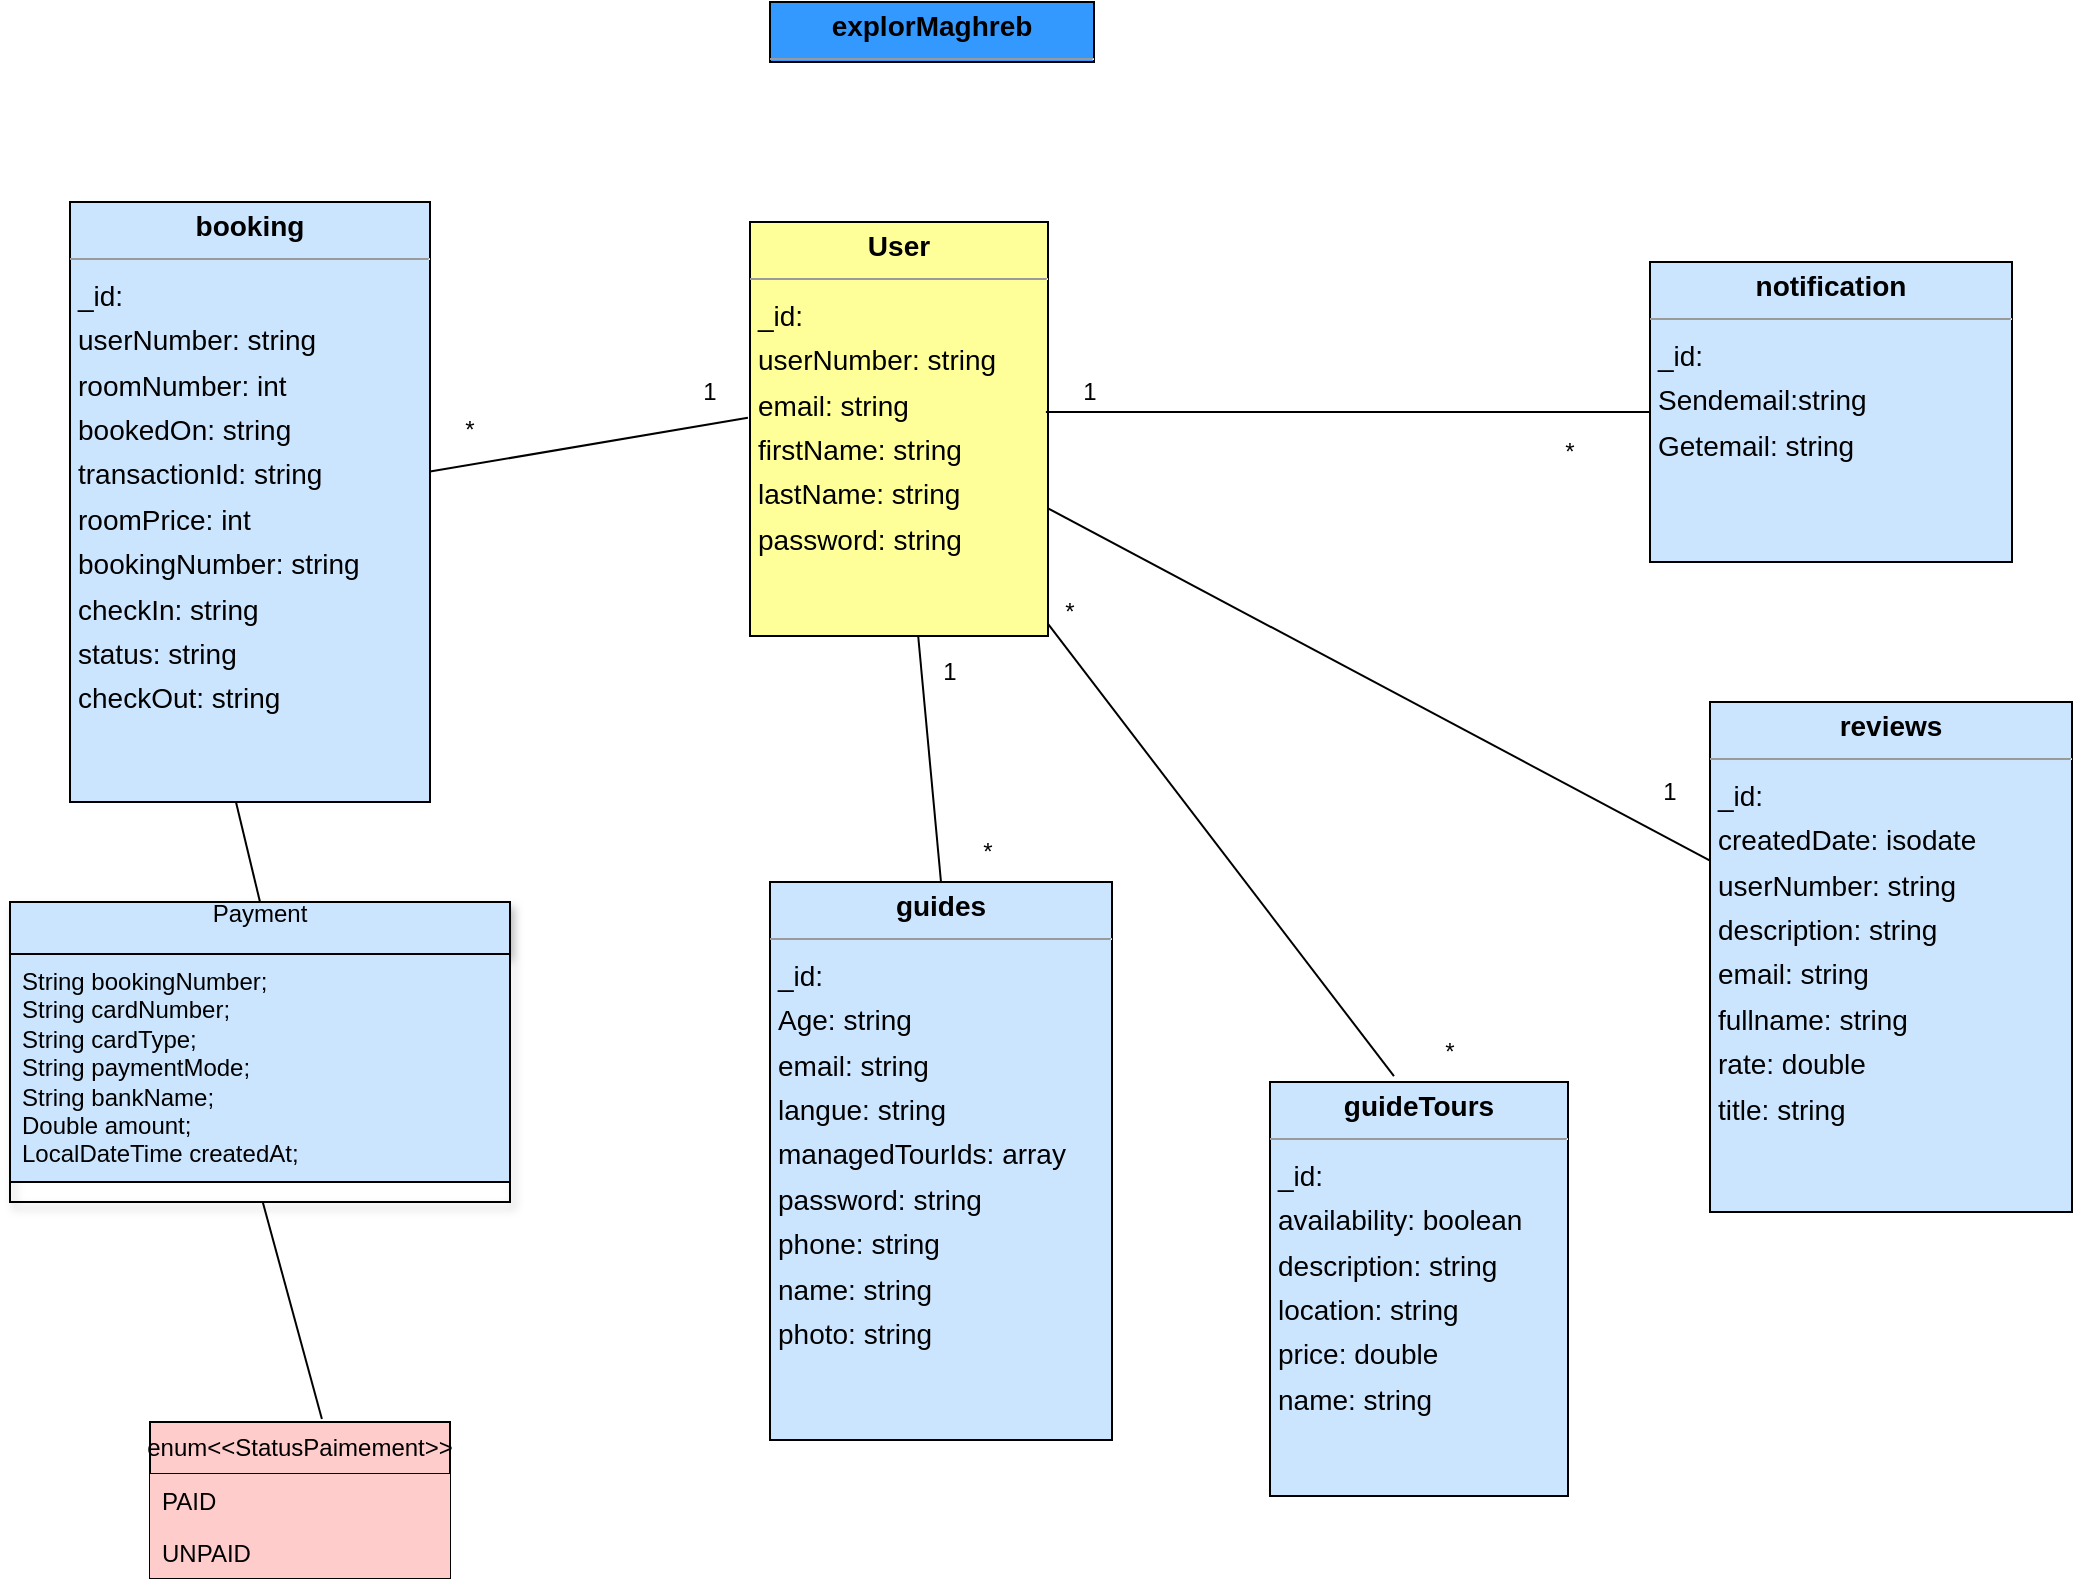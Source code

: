 <mxfile version="24.2.5" type="device">
  <diagram id="kz7YXaihDEXczmSCjlCA" name="Page-1">
    <mxGraphModel dx="1520" dy="868" grid="1" gridSize="10" guides="1" tooltips="1" connect="1" arrows="1" fold="1" page="0" pageScale="1" pageWidth="827" pageHeight="1169" background="none" math="0" shadow="0">
      <root>
        <mxCell id="0" />
        <mxCell id="1" parent="0" />
        <mxCell id="node3" value="&lt;p style=&quot;margin:0px;margin-top:4px;text-align:center;&quot;&gt;&lt;b&gt;booking&lt;/b&gt;&lt;/p&gt;&lt;hr size=&quot;1&quot;&gt;&lt;p style=&quot;margin:0 0 0 4px;line-height:1.6;&quot;&gt; _id:&amp;nbsp;&lt;br&gt;userNumber: string&lt;br&gt; roomNumber: int&lt;br&gt; bookedOn: string&lt;br&gt; transactionId: string&lt;br&gt;roomPrice: int&lt;br&gt; bookingNumber: string&lt;br&gt; checkIn: string&lt;br&gt; status: string&lt;br&gt; checkOut: string&lt;/p&gt;" style="verticalAlign=top;align=left;overflow=fill;fontSize=14;fontFamily=Helvetica;html=1;rounded=0;shadow=0;comic=0;labelBackgroundColor=none;strokeWidth=1;fillColor=#CCE5FF;" parent="1" vertex="1">
          <mxGeometry x="-70" y="-110" width="180" height="300" as="geometry" />
        </mxCell>
        <mxCell id="jRZ1qDxzxKsiUlg9ArdI-7" style="edgeStyle=none;rounded=0;orthogonalLoop=1;jettySize=auto;html=1;endArrow=none;endFill=0;" edge="1" parent="1" source="node5" target="node2">
          <mxGeometry relative="1" as="geometry" />
        </mxCell>
        <mxCell id="jRZ1qDxzxKsiUlg9ArdI-9" style="edgeStyle=none;rounded=0;orthogonalLoop=1;jettySize=auto;html=1;entryX=0.5;entryY=0;entryDx=0;entryDy=0;endArrow=none;endFill=0;" edge="1" parent="1" source="node5" target="node0">
          <mxGeometry relative="1" as="geometry" />
        </mxCell>
        <mxCell id="jRZ1qDxzxKsiUlg9ArdI-10" style="edgeStyle=none;rounded=0;orthogonalLoop=1;jettySize=auto;html=1;exitX=0.461;exitY=1.1;exitDx=0;exitDy=0;exitPerimeter=0;endArrow=none;endFill=0;entryX=0.5;entryY=0;entryDx=0;entryDy=0;" edge="1" parent="1" target="jRZ1qDxzxKsiUlg9ArdI-1">
          <mxGeometry relative="1" as="geometry">
            <mxPoint x="12.98" y="190" as="sourcePoint" />
            <mxPoint x="40" y="230" as="targetPoint" />
          </mxGeometry>
        </mxCell>
        <mxCell id="node5" value="&lt;p style=&quot;margin:0px;margin-top:4px;text-align:center;&quot;&gt;&lt;b&gt;User&lt;/b&gt;&lt;/p&gt;&lt;hr size=&quot;1&quot;&gt;&lt;p style=&quot;margin:0 0 0 4px;line-height:1.6;&quot;&gt; _id:&amp;nbsp;&lt;br&gt;userNumber: string&lt;br&gt; email: string&lt;br&gt; firstName: string&lt;br&gt; lastName: string&lt;br&gt; password: string&lt;/p&gt;" style="verticalAlign=top;align=left;overflow=fill;fontSize=14;fontFamily=Helvetica;html=1;rounded=0;shadow=0;comic=0;labelBackgroundColor=none;strokeWidth=1;fillColor=#FFFF99;" parent="1" vertex="1">
          <mxGeometry x="270" y="-100" width="149" height="207" as="geometry" />
        </mxCell>
        <mxCell id="node4" value="&lt;p style=&quot;margin:0px;margin-top:4px;text-align:center;&quot;&gt;&lt;b&gt;explorMaghreb&lt;/b&gt;&lt;/p&gt;&lt;hr size=&quot;1&quot;/&gt;" style="verticalAlign=top;align=left;overflow=fill;fontSize=14;fontFamily=Helvetica;html=1;rounded=0;shadow=0;comic=0;labelBackgroundColor=none;strokeWidth=1;fillColor=#3399FF;" parent="1" vertex="1">
          <mxGeometry x="280" y="-210" width="162" height="30" as="geometry" />
        </mxCell>
        <mxCell id="node1" value="&lt;p style=&quot;margin:0px;margin-top:4px;text-align:center;&quot;&gt;&lt;b&gt;guideTours&lt;/b&gt;&lt;/p&gt;&lt;hr size=&quot;1&quot;&gt;&lt;p style=&quot;margin:0 0 0 4px;line-height:1.6;&quot;&gt; _id:&amp;nbsp;&lt;br&gt; availability: boolean&lt;br&gt; description: string&lt;br&gt; location: string&lt;br&gt; price: double&lt;br&gt; name: string&lt;/p&gt;" style="verticalAlign=top;align=left;overflow=fill;fontSize=14;fontFamily=Helvetica;html=1;rounded=0;shadow=0;comic=0;labelBackgroundColor=none;strokeWidth=1;fillColor=#CCE5FF;" parent="1" vertex="1">
          <mxGeometry x="530" y="330" width="149" height="207" as="geometry" />
        </mxCell>
        <mxCell id="node0" value="&lt;p style=&quot;margin:0px;margin-top:4px;text-align:center;&quot;&gt;&lt;b&gt;guides&lt;/b&gt;&lt;/p&gt;&lt;hr size=&quot;1&quot;&gt;&lt;p style=&quot;margin:0 0 0 4px;line-height:1.6;&quot;&gt; _id:&amp;nbsp;&lt;br&gt; Age: string&lt;br&gt;email: string&lt;br&gt; langue: string&lt;br&gt; managedTourIds: array&lt;br&gt; password: string&lt;br&gt; phone: string&lt;br&gt; name: string&lt;br&gt; photo: string&lt;/p&gt;" style="verticalAlign=top;align=left;overflow=fill;fontSize=14;fontFamily=Helvetica;html=1;rounded=0;shadow=0;comic=0;labelBackgroundColor=none;strokeWidth=1;fillColor=#CCE5FF;" parent="1" vertex="1">
          <mxGeometry x="280" y="230" width="171" height="279" as="geometry" />
        </mxCell>
        <mxCell id="node2" value="&lt;p style=&quot;margin:0px;margin-top:4px;text-align:center;&quot;&gt;&lt;b&gt;reviews&lt;/b&gt;&lt;/p&gt;&lt;hr size=&quot;1&quot;&gt;&lt;p style=&quot;margin:0 0 0 4px;line-height:1.6;&quot;&gt; _id:&amp;nbsp;&lt;br&gt;createdDate: isodate&lt;br&gt;userNumber: string&lt;br&gt; description: string&lt;br&gt; email: string&lt;br&gt; fullname: string&lt;br&gt; rate: double&lt;br&gt; title: string&lt;/p&gt;" style="verticalAlign=top;align=left;overflow=fill;fontSize=14;fontFamily=Helvetica;html=1;rounded=0;shadow=0;comic=0;labelBackgroundColor=none;strokeWidth=1;fillColor=#CCE5FF;" parent="1" vertex="1">
          <mxGeometry x="750" y="140" width="181" height="255" as="geometry" />
        </mxCell>
        <mxCell id="jRZ1qDxzxKsiUlg9ArdI-1" value="Payment&lt;div&gt;&amp;nbsp;&lt;/div&gt;" style="swimlane;fontStyle=0;childLayout=stackLayout;horizontal=1;startSize=26;fillColor=#CCE5FF;horizontalStack=0;resizeParent=1;resizeParentMax=0;resizeLast=0;collapsible=1;marginBottom=0;whiteSpace=wrap;html=1;shadow=1;" vertex="1" parent="1">
          <mxGeometry x="-100" y="240" width="250" height="150" as="geometry" />
        </mxCell>
        <mxCell id="jRZ1qDxzxKsiUlg9ArdI-2" value="&lt;div&gt;&lt;div&gt;String bookingNumber;&lt;/div&gt;&lt;div&gt;String cardNumber;&lt;/div&gt;&lt;div&gt;String cardType;&lt;/div&gt;&lt;div&gt;String paymentMode;&lt;/div&gt;&lt;div&gt;String bankName;&lt;/div&gt;&lt;div&gt;Double amount;&lt;/div&gt;&lt;div&gt;LocalDateTime createdAt;&lt;/div&gt;&lt;/div&gt;&lt;div&gt;&lt;br&gt;&lt;/div&gt;" style="text;strokeColor=#000000;fillColor=#CCE5FF;align=left;verticalAlign=top;spacingLeft=4;spacingRight=4;overflow=hidden;rotatable=0;points=[[0,0.5],[1,0.5]];portConstraint=eastwest;whiteSpace=wrap;html=1;" vertex="1" parent="jRZ1qDxzxKsiUlg9ArdI-1">
          <mxGeometry y="26" width="250" height="114" as="geometry" />
        </mxCell>
        <mxCell id="jRZ1qDxzxKsiUlg9ArdI-3" value="&amp;nbsp;&amp;nbsp;" style="text;strokeColor=none;fillColor=none;align=left;verticalAlign=top;spacingLeft=4;spacingRight=4;overflow=hidden;rotatable=0;points=[[0,0.5],[1,0.5]];portConstraint=eastwest;whiteSpace=wrap;html=1;" vertex="1" parent="jRZ1qDxzxKsiUlg9ArdI-1">
          <mxGeometry y="140" width="250" height="10" as="geometry" />
        </mxCell>
        <mxCell id="jRZ1qDxzxKsiUlg9ArdI-4" value="&amp;nbsp;&amp;nbsp;" style="text;strokeColor=none;fillColor=none;align=left;verticalAlign=top;spacingLeft=4;spacingRight=4;overflow=hidden;rotatable=0;points=[[0,0.5],[1,0.5]];portConstraint=eastwest;whiteSpace=wrap;html=1;" vertex="1" parent="1">
          <mxGeometry x="-70" y="153" width="180" height="40" as="geometry" />
        </mxCell>
        <mxCell id="jRZ1qDxzxKsiUlg9ArdI-6" style="edgeStyle=none;rounded=0;orthogonalLoop=1;jettySize=auto;html=1;entryX=-0.007;entryY=0.473;entryDx=0;entryDy=0;entryPerimeter=0;endArrow=none;endFill=0;" edge="1" parent="1" source="node3" target="node5">
          <mxGeometry relative="1" as="geometry" />
        </mxCell>
        <mxCell id="jRZ1qDxzxKsiUlg9ArdI-8" style="edgeStyle=none;rounded=0;orthogonalLoop=1;jettySize=auto;html=1;entryX=0.416;entryY=-0.014;entryDx=0;entryDy=0;entryPerimeter=0;endArrow=none;endFill=0;" edge="1" parent="1" source="node5" target="node1">
          <mxGeometry relative="1" as="geometry" />
        </mxCell>
        <mxCell id="jRZ1qDxzxKsiUlg9ArdI-11" value="enum&amp;lt;&amp;lt;StatusPaimement&amp;gt;&amp;gt;" style="swimlane;fontStyle=0;childLayout=stackLayout;horizontal=1;startSize=26;fillColor=#FFCCCC;horizontalStack=0;resizeParent=1;resizeParentMax=0;resizeLast=0;collapsible=1;marginBottom=0;whiteSpace=wrap;html=1;" vertex="1" parent="1">
          <mxGeometry x="-30" y="500" width="150" height="78" as="geometry" />
        </mxCell>
        <mxCell id="jRZ1qDxzxKsiUlg9ArdI-12" value="PAID" style="text;strokeColor=none;fillColor=#FFCCCC;align=left;verticalAlign=top;spacingLeft=4;spacingRight=4;overflow=hidden;rotatable=0;points=[[0,0.5],[1,0.5]];portConstraint=eastwest;whiteSpace=wrap;html=1;" vertex="1" parent="jRZ1qDxzxKsiUlg9ArdI-11">
          <mxGeometry y="26" width="150" height="26" as="geometry" />
        </mxCell>
        <mxCell id="jRZ1qDxzxKsiUlg9ArdI-13" value="UNPAID" style="text;strokeColor=none;fillColor=#FFCCCC;align=left;verticalAlign=top;spacingLeft=4;spacingRight=4;overflow=hidden;rotatable=0;points=[[0,0.5],[1,0.5]];portConstraint=eastwest;whiteSpace=wrap;html=1;" vertex="1" parent="jRZ1qDxzxKsiUlg9ArdI-11">
          <mxGeometry y="52" width="150" height="26" as="geometry" />
        </mxCell>
        <mxCell id="jRZ1qDxzxKsiUlg9ArdI-15" style="rounded=0;orthogonalLoop=1;jettySize=auto;html=1;entryX=0.573;entryY=-0.019;entryDx=0;entryDy=0;entryPerimeter=0;endArrow=none;endFill=0;" edge="1" parent="1" source="jRZ1qDxzxKsiUlg9ArdI-3" target="jRZ1qDxzxKsiUlg9ArdI-11">
          <mxGeometry relative="1" as="geometry" />
        </mxCell>
        <mxCell id="jRZ1qDxzxKsiUlg9ArdI-17" value="&lt;p style=&quot;margin:0px;margin-top:4px;text-align:center;&quot;&gt;&lt;b&gt;notification&lt;/b&gt;&lt;/p&gt;&lt;hr size=&quot;1&quot;&gt;&lt;p style=&quot;margin:0 0 0 4px;line-height:1.6;&quot;&gt; _id:&amp;nbsp;&lt;br&gt;Sendemail:string&lt;br&gt;&lt;/p&gt;&lt;p style=&quot;margin:0 0 0 4px;line-height:1.6;&quot;&gt;Getemail: string&lt;br&gt;&lt;br&gt;&lt;/p&gt;" style="verticalAlign=top;align=left;overflow=fill;fontSize=14;fontFamily=Helvetica;html=1;rounded=0;shadow=0;comic=0;labelBackgroundColor=none;strokeWidth=1;fillColor=#CCE5FF;" vertex="1" parent="1">
          <mxGeometry x="720" y="-80" width="181" height="150" as="geometry" />
        </mxCell>
        <mxCell id="jRZ1qDxzxKsiUlg9ArdI-18" style="rounded=0;orthogonalLoop=1;jettySize=auto;html=1;entryX=0.993;entryY=0.459;entryDx=0;entryDy=0;entryPerimeter=0;endArrow=none;endFill=0;" edge="1" parent="1" source="jRZ1qDxzxKsiUlg9ArdI-17" target="node5">
          <mxGeometry relative="1" as="geometry" />
        </mxCell>
        <mxCell id="jRZ1qDxzxKsiUlg9ArdI-19" value="&amp;nbsp;&amp;nbsp;" style="text;strokeColor=none;fillColor=none;align=left;verticalAlign=top;spacingLeft=4;spacingRight=4;overflow=hidden;rotatable=0;points=[[0,0.5],[1,0.5]];portConstraint=eastwest;whiteSpace=wrap;html=1;" vertex="1" parent="1">
          <mxGeometry x="-60" y="190" width="170" height="10" as="geometry" />
        </mxCell>
        <mxCell id="jRZ1qDxzxKsiUlg9ArdI-20" value="*" style="text;html=1;align=center;verticalAlign=middle;whiteSpace=wrap;rounded=0;" vertex="1" parent="1">
          <mxGeometry x="100" y="-11.5" width="60" height="30" as="geometry" />
        </mxCell>
        <mxCell id="jRZ1qDxzxKsiUlg9ArdI-21" value="1" style="text;html=1;align=center;verticalAlign=middle;whiteSpace=wrap;rounded=0;" vertex="1" parent="1">
          <mxGeometry x="220" y="-30" width="60" height="30" as="geometry" />
        </mxCell>
        <mxCell id="jRZ1qDxzxKsiUlg9ArdI-22" value="*" style="text;html=1;align=center;verticalAlign=middle;whiteSpace=wrap;rounded=0;" vertex="1" parent="1">
          <mxGeometry x="650" width="60" height="30" as="geometry" />
        </mxCell>
        <mxCell id="jRZ1qDxzxKsiUlg9ArdI-23" value="1" style="text;html=1;align=center;verticalAlign=middle;whiteSpace=wrap;rounded=0;" vertex="1" parent="1">
          <mxGeometry x="410" y="-30" width="60" height="30" as="geometry" />
        </mxCell>
        <mxCell id="jRZ1qDxzxKsiUlg9ArdI-24" value="1" style="text;html=1;align=center;verticalAlign=middle;whiteSpace=wrap;rounded=0;" vertex="1" parent="1">
          <mxGeometry x="340" y="110" width="60" height="30" as="geometry" />
        </mxCell>
        <mxCell id="jRZ1qDxzxKsiUlg9ArdI-25" value="1" style="text;html=1;align=center;verticalAlign=middle;whiteSpace=wrap;rounded=0;" vertex="1" parent="1">
          <mxGeometry x="700" y="170" width="60" height="30" as="geometry" />
        </mxCell>
        <mxCell id="jRZ1qDxzxKsiUlg9ArdI-26" value="*" style="text;html=1;align=center;verticalAlign=middle;whiteSpace=wrap;rounded=0;" vertex="1" parent="1">
          <mxGeometry x="400" y="80" width="60" height="30" as="geometry" />
        </mxCell>
        <mxCell id="jRZ1qDxzxKsiUlg9ArdI-27" value="*" style="text;html=1;align=center;verticalAlign=middle;whiteSpace=wrap;rounded=0;" vertex="1" parent="1">
          <mxGeometry x="590" y="300" width="60" height="30" as="geometry" />
        </mxCell>
        <mxCell id="jRZ1qDxzxKsiUlg9ArdI-28" value="*" style="text;html=1;align=center;verticalAlign=middle;whiteSpace=wrap;rounded=0;" vertex="1" parent="1">
          <mxGeometry x="359" y="200" width="60" height="30" as="geometry" />
        </mxCell>
      </root>
    </mxGraphModel>
  </diagram>
</mxfile>
